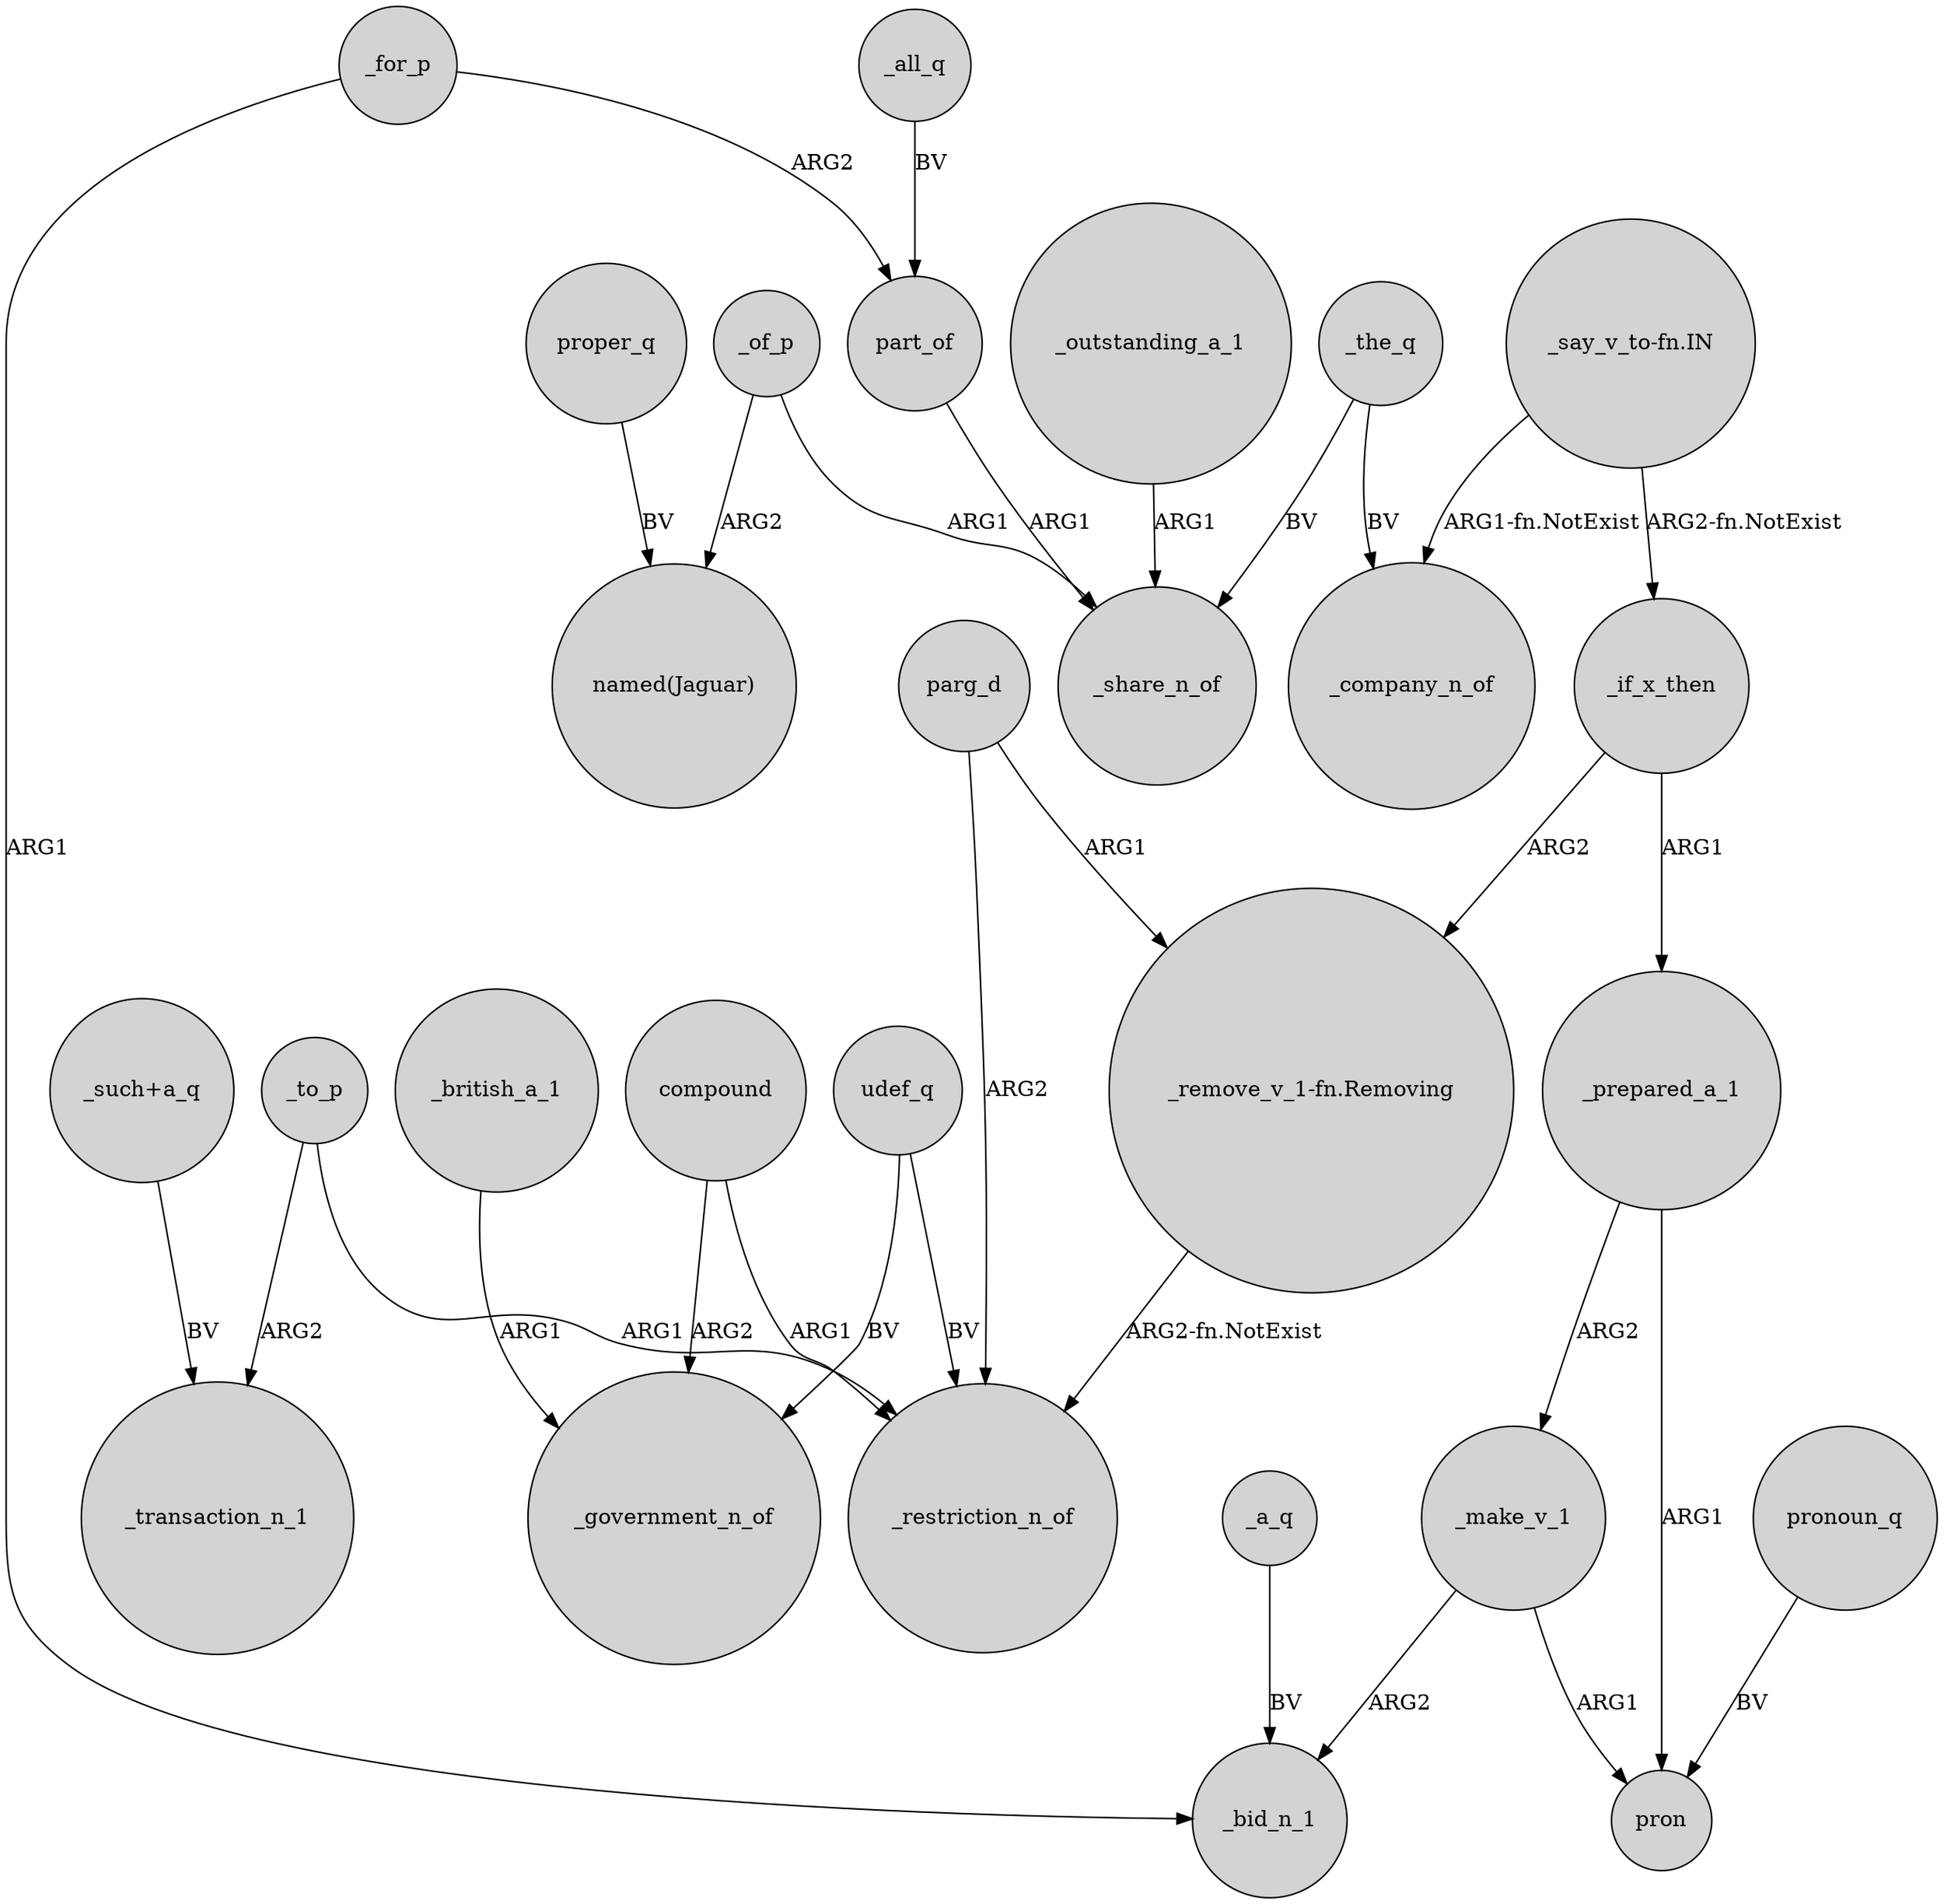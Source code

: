 digraph {
	node [shape=circle style=filled]
	_of_p -> _share_n_of [label=ARG1]
	_make_v_1 -> _bid_n_1 [label=ARG2]
	_to_p -> _restriction_n_of [label=ARG1]
	_to_p -> _transaction_n_1 [label=ARG2]
	_prepared_a_1 -> pron [label=ARG1]
	"_remove_v_1-fn.Removing" -> _restriction_n_of [label="ARG2-fn.NotExist"]
	_all_q -> part_of [label=BV]
	compound -> _restriction_n_of [label=ARG1]
	compound -> _government_n_of [label=ARG2]
	udef_q -> _government_n_of [label=BV]
	proper_q -> "named(Jaguar)" [label=BV]
	_the_q -> _share_n_of [label=BV]
	udef_q -> _restriction_n_of [label=BV]
	"_such+a_q" -> _transaction_n_1 [label=BV]
	_the_q -> _company_n_of [label=BV]
	_outstanding_a_1 -> _share_n_of [label=ARG1]
	parg_d -> "_remove_v_1-fn.Removing" [label=ARG1]
	_prepared_a_1 -> _make_v_1 [label=ARG2]
	parg_d -> _restriction_n_of [label=ARG2]
	_for_p -> part_of [label=ARG2]
	pronoun_q -> pron [label=BV]
	"_say_v_to-fn.IN" -> _company_n_of [label="ARG1-fn.NotExist"]
	_make_v_1 -> pron [label=ARG1]
	_british_a_1 -> _government_n_of [label=ARG1]
	_for_p -> _bid_n_1 [label=ARG1]
	_of_p -> "named(Jaguar)" [label=ARG2]
	"_say_v_to-fn.IN" -> _if_x_then [label="ARG2-fn.NotExist"]
	_if_x_then -> _prepared_a_1 [label=ARG1]
	part_of -> _share_n_of [label=ARG1]
	_if_x_then -> "_remove_v_1-fn.Removing" [label=ARG2]
	_a_q -> _bid_n_1 [label=BV]
}
